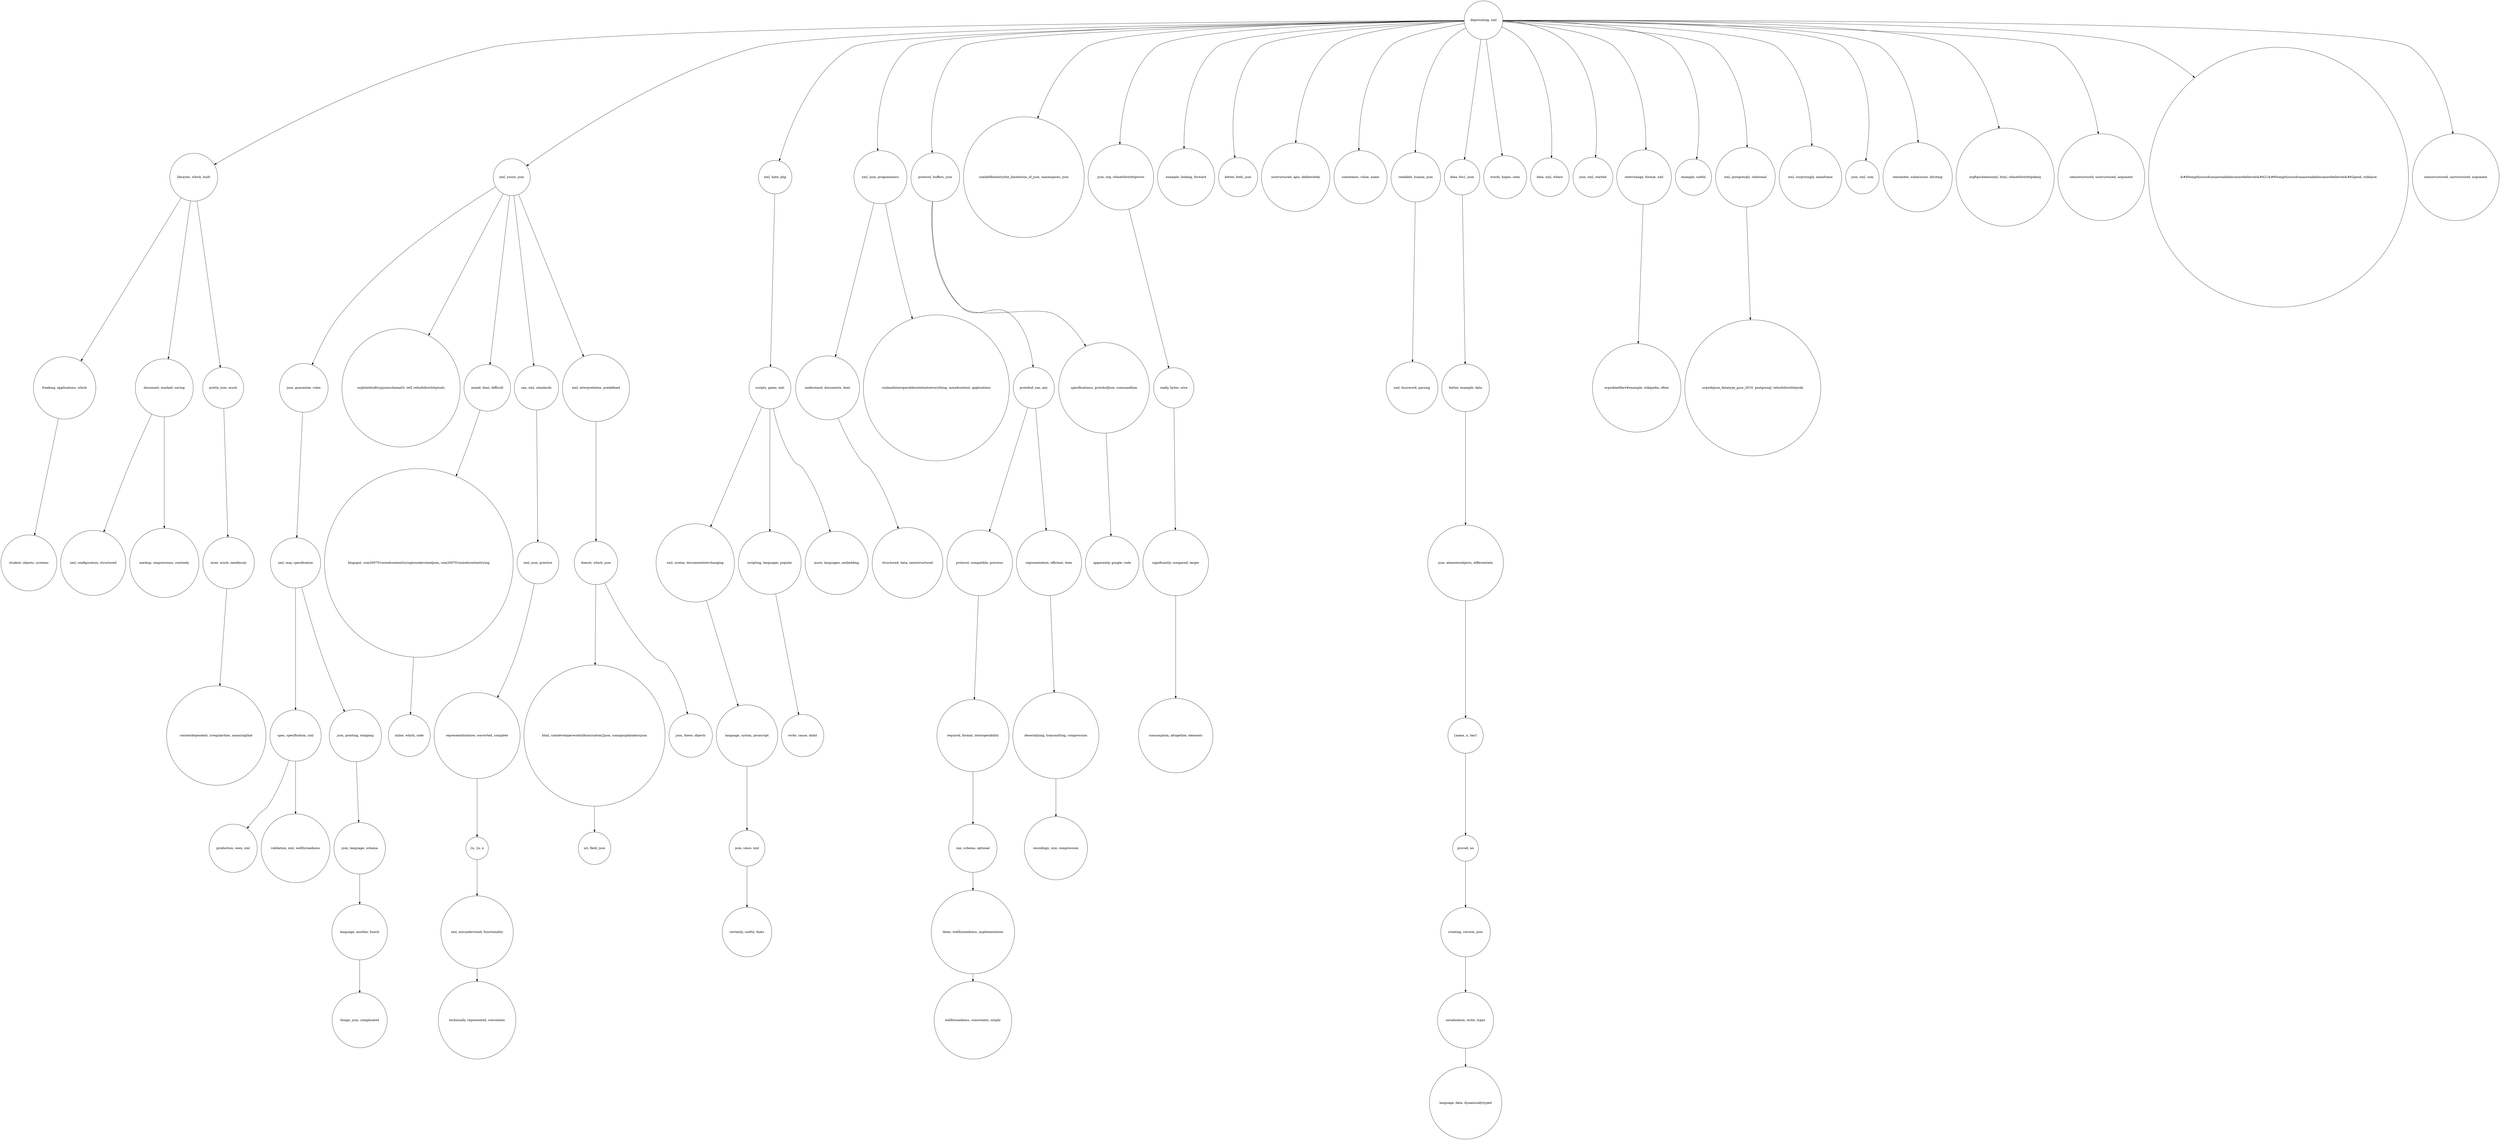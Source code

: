 digraph tree {
1916571[shape=circle, label="student, objects, systems"]
1916457[shape=circle, label="freaking, applications, which"]
1917137[shape=circle, label="xml, configuration, structured"]
1917453[shape=circle, label="markup, sexpressions, routinely"]
1916671[shape=circle, label="document, marked, saving"]
1920019[shape=circle, label="contextdependent, irregularities, annoyingthat"]
1917278[shape=circle, label="nicer, much, needlessly"]
1916666[shape=circle, label="pretty, json, much"]
1916379[shape=circle, label="libraries, which, built"]
1917459[shape=circle, label="production, seen, xml"]
1917964[shape=circle, label="validation, xml, wellformedness"]
1916636[shape=circle, label="spec, specification, xml"]
1917602[shape=circle, label="things, json, complicated"]
1917298[shape=circle, label="language, another, bunch"]
1917181[shape=circle, label="json, language, schema"]
1916737[shape=circle, label="json, pointing, stopping"]
1916611[shape=circle, label="xml, may, specification"]
1916382[shape=circle, label="json, guarantee, rules"]
1916352[shape=circle, label="orghtmldraftzypjsonschema02, ietf, relnofollowhttptools"]
1918120[shape=circle, label="inline, which, code"]
1917068[shape=circle, label="blogspot, com200701mixedcontenttryingtounderstandjson, com200701mixedcontenttrying"]
1916739[shape=circle, label="mixed, dont, difficult"]
1925632[shape=circle, label="technically, represented, convention"]
1917273[shape=circle, label="xml, misunderstood, functionality"]
1917216[shape=circle, label="{n, }n, n"]
1917185[shape=circle, label="representationhow, converted, complete"]
1916797[shape=circle, label="xml, json, practice"]
1916532[shape=circle, label="can, xml, standards"]
1916515[shape=circle, label="uri, field, json"]
1916480[shape=circle, label="html, comdeveloperworkslibraryxatom2json, comapisgdatadocsjson"]
1918384[shape=circle, label="json, these, objects"]
1916377[shape=circle, label="doesnt, which, json"]
1916337[shape=circle, label="xml, interpretation, predefined"]
1916319[shape=circle, label="xml, youre, json"]
1917314[shape=circle, label="certainly, useful, thats"]
1916588[shape=circle, label="json, since, xml"]
1916566[shape=circle, label="language, syntax, javascript"]
1916396[shape=circle, label="xml, syntax, documentinterchanging"]
1918054[shape=circle, label="write, cause, didnt"]
1917561[shape=circle, label="scripting, languagei, popular"]
1916799[shape=circle, label="more, languages, embedding"]
1916368[shape=circle, label="scripts, game, xml"]
1916334[shape=circle, label="xml, hate, php"]
1916847[shape=circle, label="structured, data, semistructured"]
1916716[shape=circle, label="understand, documents, dont"]
1917479[shape=circle, label="coolandinteroperablesolutiontoeverything, mixedcontent, applications"]
1916527[shape=circle, label="xml, json, programmers"]
1935660[shape=circle, label="wellformedness, constraints, simply"]
1925583[shape=circle, label="them, wellformedness, implementation"]
1920836[shape=circle, label="can, schema, optional"]
1920675[shape=circle, label="required, format, interoperability"]
1917301[shape=circle, label="protocol, compatible, previous"]
1924968[shape=circle, label="encodings, size, compression"]
1920753[shape=circle, label="deserializing, transmitting, compression"]
1917469[shape=circle, label="representation, efficient, does"]
1917244[shape=circle, label="protobuf, can, any"]
1919275[shape=circle, label="apparently, google, code"]
1916813[shape=circle, label="specificationsi, protobufjson, commandline"]
1916453[shape=circle, label="protocol, buffers, json"]
1916970[shape=circle, label="combblfishentrythe_limitations_of_json, namespaces, json"]
1917698[shape=circle, label="consumption, altogether, elements"]
1917283[shape=circle, label="significantly, compared, larger"]
1916482[shape=circle, label="really, bytes, wire"]
1916425[shape=circle, label="json, org, relnofollowhttpwww"]
1916323[shape=circle, label="example, looking, forward"]
1916429[shape=circle, label="better, both, json"]
1916380[shape=circle, label="unstructured, apis, deliberately"]
1916612[shape=circle, label="sometimes, value, name"]
1917190[shape=circle, label="xml, buzzword, parsing"]
1917160[shape=circle, label="readable, human, json"]
1917351[shape=circle, label="language, data, dynamicallytyped"]
1917134[shape=circle, label="serialization, write, types"]
1917020[shape=circle, label="creating, version, json"]
1916964[shape=circle, label="proved, no"]
1916924[shape=circle, label="{name, n, bar1"]
1916773[shape=circle, label="json, elementsobjects, differentiate"]
1916746[shape=circle, label="better, example, data"]
1916724[shape=circle, label="data, foo1, json"]
1916983[shape=circle, label="words, hopes, seen"]
1916892[shape=circle, label="data, xml, where"]
1921906[shape=circle, label="json, xml, started"]
1917200[shape=circle, label="orgwikiedifact#example, wikipedia, often"]
1916370[shape=circle, label="interchange, format, xml"]
1916312[shape=circle, label="example, useful"]
1917330[shape=circle, label="orgwikijson_datatype_gsoc_2010, postgresql, relnofollowhttpwiki"]
1916614[shape=circle, label="xml, postgresqls, relational"]
1916757[shape=circle, label="xml, surprisingly, mainframe"]
1916413[shape=circle, label="json, xml, com"]
1917306[shape=circle, label="remember, submission, ditching"]
1916655[shape=circle, label="orgftpschemesxml, html, relnofollowhttpokmij"]
1917171[shape=circle, label="semistructured, unstructured, argument"]
1916988[shape=circle, label="&#60omgthisissohumanreadableicannotbelieveit&#621&#60omgthisissohumanreadableicannotbelieveit&#62good, riddance"]
1917175[shape=circle, label="semistructured, unstructured, argument"]
1916133[shape=circle, label="deprecating, xml"]
1916457->1916571
1916379->1916457
1916671->1917137
1916671->1917453
1916379->1916671
1917278->1920019
1916666->1917278
1916379->1916666
1916133->1916379
1916636->1917459
1916636->1917964
1916611->1916636
1917298->1917602
1917181->1917298
1916737->1917181
1916611->1916737
1916382->1916611
1916319->1916382
1916319->1916352
1917068->1918120
1916739->1917068
1916319->1916739
1917273->1925632
1917216->1917273
1917185->1917216
1916797->1917185
1916532->1916797
1916319->1916532
1916480->1916515
1916377->1916480
1916377->1918384
1916337->1916377
1916319->1916337
1916133->1916319
1916588->1917314
1916566->1916588
1916396->1916566
1916368->1916396
1917561->1918054
1916368->1917561
1916368->1916799
1916334->1916368
1916133->1916334
1916716->1916847
1916527->1916716
1916527->1917479
1916133->1916527
1925583->1935660
1920836->1925583
1920675->1920836
1917301->1920675
1917244->1917301
1920753->1924968
1917469->1920753
1917244->1917469
1916453->1917244
1916813->1919275
1916453->1916813
1916133->1916453
1916133->1916970
1917283->1917698
1916482->1917283
1916425->1916482
1916133->1916425
1916133->1916323
1916133->1916429
1916133->1916380
1916133->1916612
1917160->1917190
1916133->1917160
1917134->1917351
1917020->1917134
1916964->1917020
1916924->1916964
1916773->1916924
1916746->1916773
1916724->1916746
1916133->1916724
1916133->1916983
1916133->1916892
1916133->1921906
1916370->1917200
1916133->1916370
1916133->1916312
1916614->1917330
1916133->1916614
1916133->1916757
1916133->1916413
1916133->1917306
1916133->1916655
1916133->1917171
1916133->1916988
1916133->1917175
}
